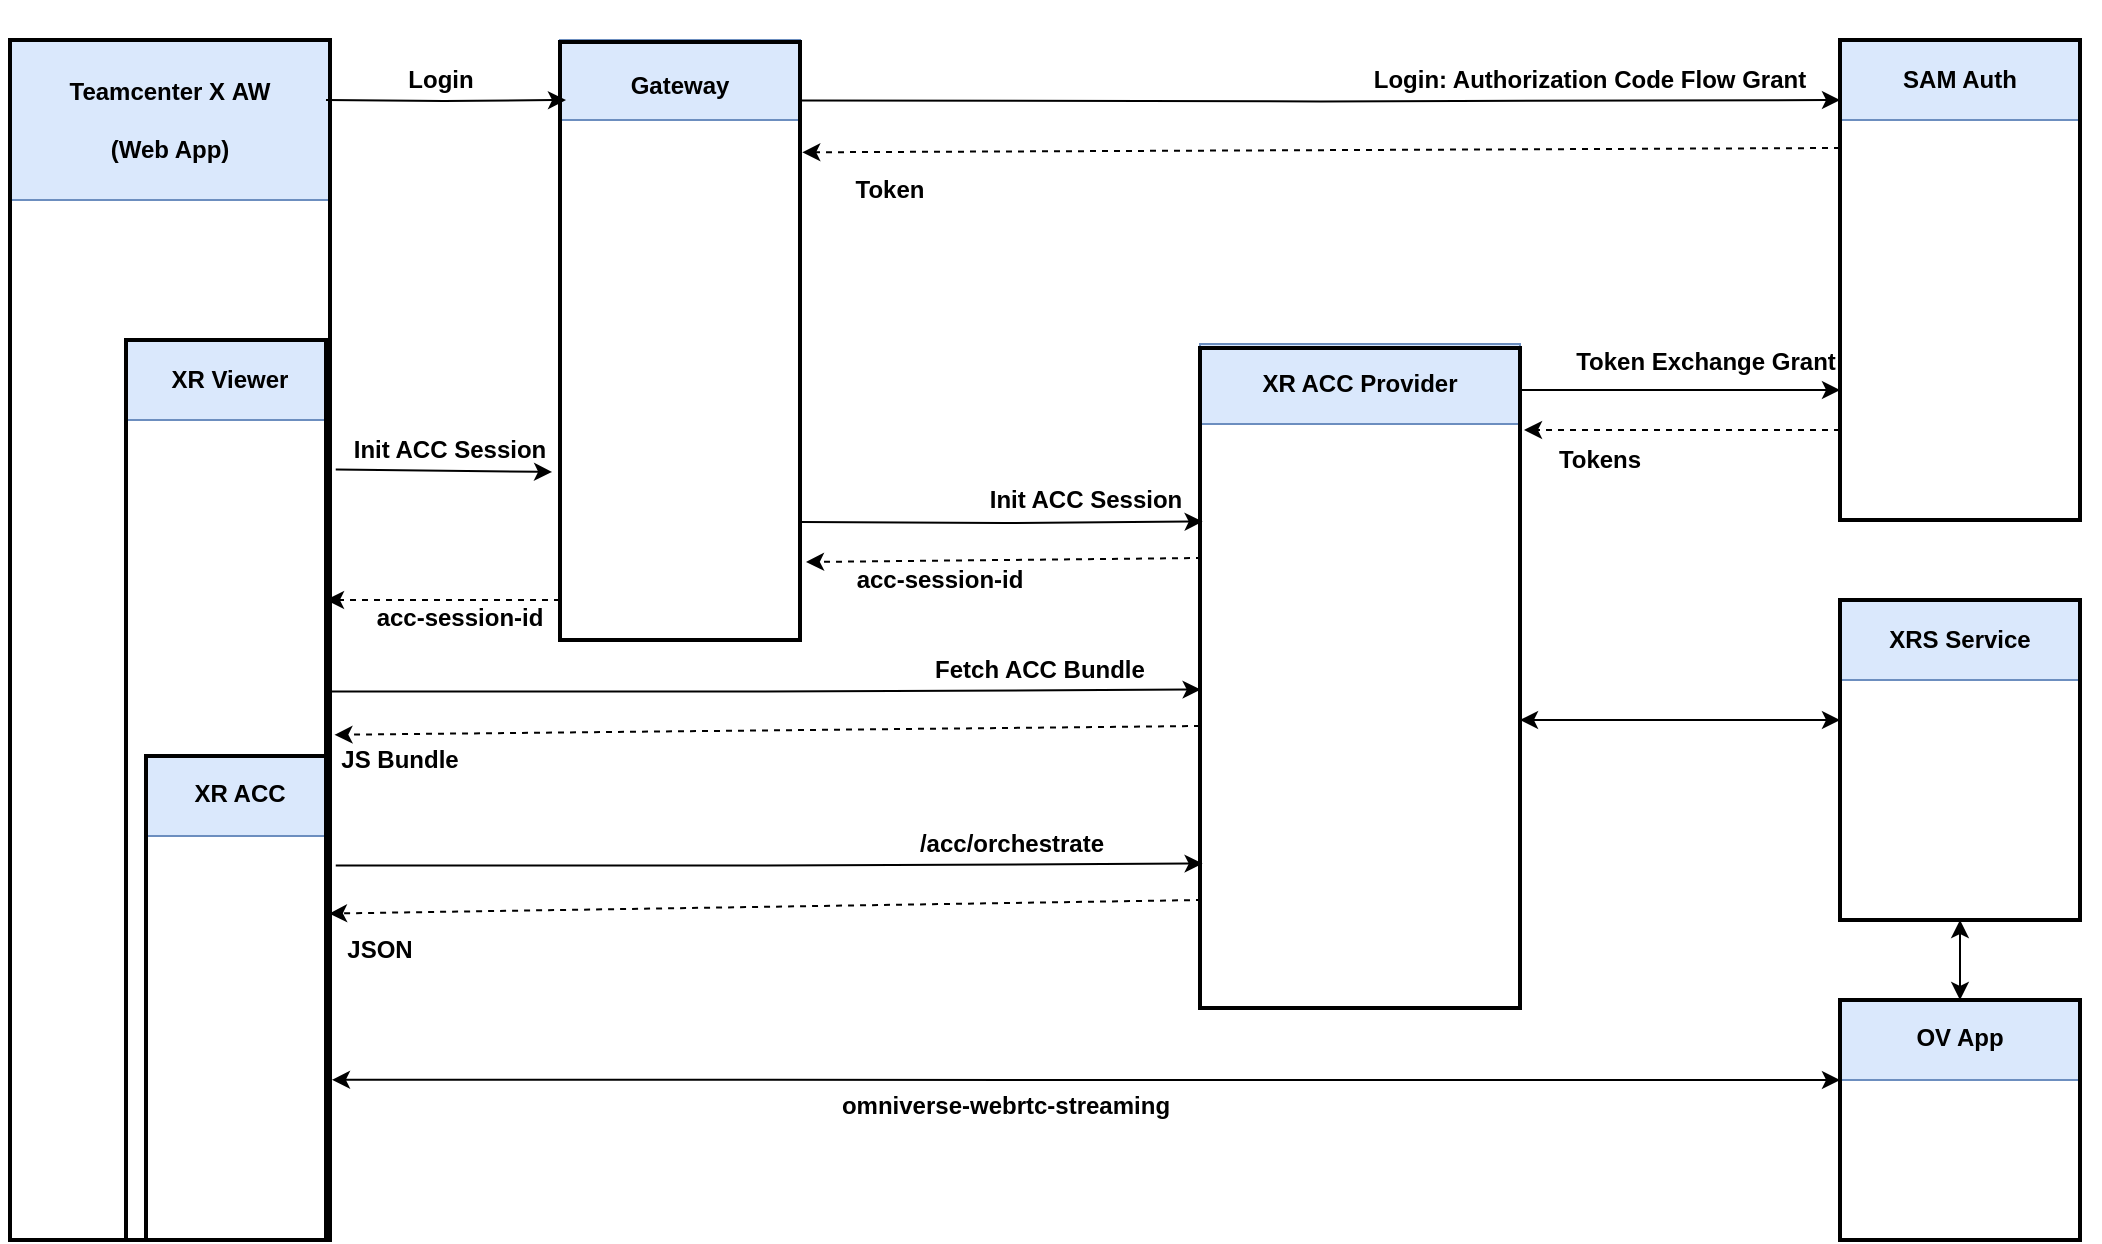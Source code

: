<mxfile version="24.8.3" pages="2">
  <diagram name="Page-1" id="KEtBftdumcoz59UXeyc4">
    <mxGraphModel dx="1972" dy="723" grid="0" gridSize="10" guides="1" tooltips="1" connect="1" arrows="1" fold="1" page="0" pageScale="1" pageWidth="850" pageHeight="1100" math="0" shadow="0">
      <root>
        <mxCell id="0" />
        <mxCell id="1" parent="0" />
        <mxCell id="wzudloVcCiuj6IrgVFKm-1" value="" style="group" vertex="1" connectable="0" parent="1">
          <mxGeometry x="240" y="260" width="120" height="600" as="geometry" />
        </mxCell>
        <mxCell id="wzudloVcCiuj6IrgVFKm-2" value="" style="rounded=0;whiteSpace=wrap;html=1;strokeColor=#6c8ebf;fillColor=#dae8fc;" vertex="1" parent="wzudloVcCiuj6IrgVFKm-1">
          <mxGeometry y="20" width="120" height="40" as="geometry" />
        </mxCell>
        <mxCell id="wzudloVcCiuj6IrgVFKm-3" value="" style="rounded=0;whiteSpace=wrap;html=1;fillColor=none;strokeWidth=2;" vertex="1" parent="wzudloVcCiuj6IrgVFKm-1">
          <mxGeometry y="21" width="120" height="299" as="geometry" />
        </mxCell>
        <mxCell id="wzudloVcCiuj6IrgVFKm-4" value="&lt;b&gt;Gateway&lt;/b&gt;" style="text;html=1;align=center;verticalAlign=middle;whiteSpace=wrap;rounded=0;" vertex="1" parent="wzudloVcCiuj6IrgVFKm-1">
          <mxGeometry x="30" y="34.5" width="60" height="17.5" as="geometry" />
        </mxCell>
        <mxCell id="wzudloVcCiuj6IrgVFKm-12" value="&lt;b&gt;acc-session-id&lt;/b&gt;" style="text;html=1;align=center;verticalAlign=middle;whiteSpace=wrap;rounded=0;" vertex="1" parent="wzudloVcCiuj6IrgVFKm-1">
          <mxGeometry x="-105" y="294" width="110" height="30" as="geometry" />
        </mxCell>
        <mxCell id="wzudloVcCiuj6IrgVFKm-14" value="" style="endArrow=classic;html=1;rounded=0;entryX=1.013;entryY=0.084;entryDx=0;entryDy=0;entryPerimeter=0;dashed=1;" edge="1" parent="wzudloVcCiuj6IrgVFKm-1">
          <mxGeometry width="50" height="50" relative="1" as="geometry">
            <mxPoint y="300" as="sourcePoint" />
            <mxPoint x="-117" y="300" as="targetPoint" />
          </mxGeometry>
        </mxCell>
        <mxCell id="ivdqDtTuWTQu9ybZsBom-7" value="" style="rounded=0;whiteSpace=wrap;html=1;strokeColor=#6c8ebf;fillColor=#dae8fc;" vertex="1" parent="1">
          <mxGeometry x="-35" y="280" width="160" height="80" as="geometry" />
        </mxCell>
        <mxCell id="ivdqDtTuWTQu9ybZsBom-44" value="" style="rounded=0;whiteSpace=wrap;html=1;strokeColor=#6c8ebf;fillColor=#dae8fc;movable=1;resizable=1;rotatable=1;deletable=1;editable=1;locked=0;connectable=1;" vertex="1" parent="1">
          <mxGeometry x="23" y="430" width="100" height="40" as="geometry" />
        </mxCell>
        <mxCell id="ivdqDtTuWTQu9ybZsBom-45" value="" style="rounded=0;whiteSpace=wrap;html=1;fillColor=none;strokeWidth=2;movable=1;resizable=1;rotatable=1;deletable=1;editable=1;locked=0;connectable=1;" vertex="1" parent="1">
          <mxGeometry x="23" y="430" width="100" height="450" as="geometry" />
        </mxCell>
        <mxCell id="ivdqDtTuWTQu9ybZsBom-2" value="" style="rounded=0;whiteSpace=wrap;html=1;fillColor=none;strokeWidth=2;" vertex="1" parent="1">
          <mxGeometry x="-35" y="280" width="160" height="600" as="geometry" />
        </mxCell>
        <mxCell id="ivdqDtTuWTQu9ybZsBom-72" value="" style="rounded=0;whiteSpace=wrap;html=1;strokeColor=#6c8ebf;fillColor=#dae8fc;" vertex="1" parent="1">
          <mxGeometry x="33" y="638" width="90" height="40" as="geometry" />
        </mxCell>
        <mxCell id="ivdqDtTuWTQu9ybZsBom-17" value="" style="rounded=0;whiteSpace=wrap;html=1;strokeColor=#6c8ebf;fillColor=#dae8fc;" vertex="1" parent="1">
          <mxGeometry x="880" y="560" width="120" height="40" as="geometry" />
        </mxCell>
        <mxCell id="ivdqDtTuWTQu9ybZsBom-15" value="" style="rounded=0;whiteSpace=wrap;html=1;strokeColor=#6c8ebf;fillColor=#dae8fc;" vertex="1" parent="1">
          <mxGeometry x="560" y="432" width="160" height="40" as="geometry" />
        </mxCell>
        <mxCell id="ivdqDtTuWTQu9ybZsBom-5" value="" style="rounded=0;whiteSpace=wrap;html=1;fillColor=none;strokeWidth=2;" vertex="1" parent="1">
          <mxGeometry x="880" y="560" width="120" height="160" as="geometry" />
        </mxCell>
        <mxCell id="ivdqDtTuWTQu9ybZsBom-13" value="" style="group" vertex="1" connectable="0" parent="1">
          <mxGeometry x="880" y="280" width="120" height="240" as="geometry" />
        </mxCell>
        <mxCell id="ivdqDtTuWTQu9ybZsBom-16" value="" style="rounded=0;whiteSpace=wrap;html=1;strokeColor=#6c8ebf;fillColor=#dae8fc;" vertex="1" parent="ivdqDtTuWTQu9ybZsBom-13">
          <mxGeometry width="120" height="40" as="geometry" />
        </mxCell>
        <mxCell id="ivdqDtTuWTQu9ybZsBom-4" value="" style="rounded=0;whiteSpace=wrap;html=1;fillColor=none;strokeWidth=2;" vertex="1" parent="ivdqDtTuWTQu9ybZsBom-13">
          <mxGeometry width="120" height="240" as="geometry" />
        </mxCell>
        <mxCell id="ivdqDtTuWTQu9ybZsBom-14" value="&lt;b&gt;SAM Auth&lt;/b&gt;" style="text;html=1;align=center;verticalAlign=middle;whiteSpace=wrap;rounded=0;" vertex="1" parent="ivdqDtTuWTQu9ybZsBom-13">
          <mxGeometry x="30" y="5" width="60" height="30" as="geometry" />
        </mxCell>
        <mxCell id="ivdqDtTuWTQu9ybZsBom-48" style="edgeStyle=orthogonalEdgeStyle;rounded=0;orthogonalLoop=1;jettySize=auto;html=1;exitX=1;exitY=0.75;exitDx=0;exitDy=0;" edge="1" parent="ivdqDtTuWTQu9ybZsBom-13">
          <mxGeometry relative="1" as="geometry">
            <mxPoint x="-160" y="175" as="sourcePoint" />
            <mxPoint y="175" as="targetPoint" />
          </mxGeometry>
        </mxCell>
        <mxCell id="ivdqDtTuWTQu9ybZsBom-49" value="" style="endArrow=classic;html=1;rounded=0;entryX=1.013;entryY=0.084;entryDx=0;entryDy=0;entryPerimeter=0;dashed=1;" edge="1" parent="ivdqDtTuWTQu9ybZsBom-13">
          <mxGeometry width="50" height="50" relative="1" as="geometry">
            <mxPoint y="195" as="sourcePoint" />
            <mxPoint x="-158" y="195" as="targetPoint" />
          </mxGeometry>
        </mxCell>
        <mxCell id="ivdqDtTuWTQu9ybZsBom-51" value="&lt;b&gt;Tokens&lt;/b&gt;" style="text;html=1;align=center;verticalAlign=middle;whiteSpace=wrap;rounded=0;" vertex="1" parent="ivdqDtTuWTQu9ybZsBom-13">
          <mxGeometry x="-170" y="195" width="100" height="30" as="geometry" />
        </mxCell>
        <mxCell id="ivdqDtTuWTQu9ybZsBom-19" value="" style="endArrow=classic;html=1;rounded=0;exitX=0.008;exitY=0.201;exitDx=0;exitDy=0;exitPerimeter=0;entryX=1.013;entryY=0.084;entryDx=0;entryDy=0;entryPerimeter=0;dashed=1;" edge="1" parent="1">
          <mxGeometry width="50" height="50" relative="1" as="geometry">
            <mxPoint x="880" y="334" as="sourcePoint" />
            <mxPoint x="361.12" y="336.16" as="targetPoint" />
          </mxGeometry>
        </mxCell>
        <mxCell id="ivdqDtTuWTQu9ybZsBom-21" value="&lt;b&gt;Login: Authorization Code Flow Grant&lt;/b&gt;" style="text;html=1;align=center;verticalAlign=middle;whiteSpace=wrap;rounded=0;" vertex="1" parent="1">
          <mxGeometry x="620" y="285" width="270" height="30" as="geometry" />
        </mxCell>
        <mxCell id="ivdqDtTuWTQu9ybZsBom-22" value="&lt;b&gt;Token&lt;/b&gt;" style="text;html=1;align=center;verticalAlign=middle;whiteSpace=wrap;rounded=0;" vertex="1" parent="1">
          <mxGeometry x="375" y="340" width="60" height="30" as="geometry" />
        </mxCell>
        <mxCell id="ivdqDtTuWTQu9ybZsBom-23" value="&lt;b&gt;XR ACC Provider&lt;/b&gt;" style="text;html=1;align=center;verticalAlign=middle;whiteSpace=wrap;rounded=0;" vertex="1" parent="1">
          <mxGeometry x="570" y="437" width="140" height="30" as="geometry" />
        </mxCell>
        <mxCell id="ivdqDtTuWTQu9ybZsBom-26" value="&lt;b&gt;Init ACC Session&lt;/b&gt;" style="text;html=1;align=center;verticalAlign=middle;whiteSpace=wrap;rounded=0;" vertex="1" parent="1">
          <mxGeometry x="398" y="495" width="210" height="30" as="geometry" />
        </mxCell>
        <mxCell id="ivdqDtTuWTQu9ybZsBom-27" value="&lt;b&gt;acc-session-id&lt;/b&gt;" style="text;html=1;align=center;verticalAlign=middle;whiteSpace=wrap;rounded=0;" vertex="1" parent="1">
          <mxGeometry x="375" y="535" width="110" height="30" as="geometry" />
        </mxCell>
        <mxCell id="ivdqDtTuWTQu9ybZsBom-28" style="edgeStyle=orthogonalEdgeStyle;rounded=0;orthogonalLoop=1;jettySize=auto;html=1;exitX=1.001;exitY=0.543;exitDx=0;exitDy=0;entryX=0.002;entryY=0.329;entryDx=0;entryDy=0;entryPerimeter=0;exitPerimeter=0;" edge="1" parent="1" source="ivdqDtTuWTQu9ybZsBom-2">
          <mxGeometry relative="1" as="geometry">
            <mxPoint x="360" y="605" as="sourcePoint" />
            <mxPoint x="560.32" y="604.76" as="targetPoint" />
          </mxGeometry>
        </mxCell>
        <mxCell id="ivdqDtTuWTQu9ybZsBom-29" value="" style="endArrow=classic;html=1;rounded=0;entryX=1.014;entryY=0.579;entryDx=0;entryDy=0;entryPerimeter=0;dashed=1;" edge="1" parent="1" target="ivdqDtTuWTQu9ybZsBom-2">
          <mxGeometry width="50" height="50" relative="1" as="geometry">
            <mxPoint x="560" y="623" as="sourcePoint" />
            <mxPoint x="362" y="625" as="targetPoint" />
          </mxGeometry>
        </mxCell>
        <mxCell id="ivdqDtTuWTQu9ybZsBom-30" value="&lt;b&gt;Fetch ACC Bundle&lt;/b&gt;" style="text;html=1;align=center;verticalAlign=middle;whiteSpace=wrap;rounded=0;" vertex="1" parent="1">
          <mxGeometry x="390" y="580" width="180" height="30" as="geometry" />
        </mxCell>
        <mxCell id="ivdqDtTuWTQu9ybZsBom-31" value="&lt;b&gt;JS Bundle&lt;/b&gt;" style="text;html=1;align=center;verticalAlign=middle;whiteSpace=wrap;rounded=0;" vertex="1" parent="1">
          <mxGeometry x="110" y="625" width="100" height="30" as="geometry" />
        </mxCell>
        <mxCell id="ivdqDtTuWTQu9ybZsBom-34" style="edgeStyle=orthogonalEdgeStyle;rounded=0;orthogonalLoop=1;jettySize=auto;html=1;exitX=1;exitY=0.75;exitDx=0;exitDy=0;entryX=0.002;entryY=0.329;entryDx=0;entryDy=0;entryPerimeter=0;" edge="1" parent="1">
          <mxGeometry relative="1" as="geometry">
            <mxPoint x="361" y="521" as="sourcePoint" />
            <mxPoint x="561.32" y="520.76" as="targetPoint" />
          </mxGeometry>
        </mxCell>
        <mxCell id="ivdqDtTuWTQu9ybZsBom-35" value="" style="endArrow=classic;html=1;rounded=0;entryX=1.013;entryY=0.084;entryDx=0;entryDy=0;entryPerimeter=0;dashed=1;" edge="1" parent="1">
          <mxGeometry width="50" height="50" relative="1" as="geometry">
            <mxPoint x="561" y="539" as="sourcePoint" />
            <mxPoint x="363" y="541" as="targetPoint" />
          </mxGeometry>
        </mxCell>
        <mxCell id="ivdqDtTuWTQu9ybZsBom-42" style="edgeStyle=orthogonalEdgeStyle;rounded=0;orthogonalLoop=1;jettySize=auto;html=1;exitX=1;exitY=0.75;exitDx=0;exitDy=0;" edge="1" parent="1">
          <mxGeometry relative="1" as="geometry">
            <mxPoint x="360" y="310.24" as="sourcePoint" />
            <mxPoint x="880" y="310" as="targetPoint" />
          </mxGeometry>
        </mxCell>
        <mxCell id="ivdqDtTuWTQu9ybZsBom-43" value="&lt;b&gt;XRS Service&lt;/b&gt;" style="text;html=1;align=center;verticalAlign=middle;whiteSpace=wrap;rounded=0;" vertex="1" parent="1">
          <mxGeometry x="870" y="565" width="140" height="30" as="geometry" />
        </mxCell>
        <mxCell id="ivdqDtTuWTQu9ybZsBom-46" value="&lt;b&gt;XR Viewer&lt;/b&gt;" style="text;html=1;align=center;verticalAlign=middle;whiteSpace=wrap;rounded=0;movable=1;resizable=1;rotatable=1;deletable=1;editable=1;locked=0;connectable=1;" vertex="1" parent="1">
          <mxGeometry x="40.5" y="435" width="67.5" height="30" as="geometry" />
        </mxCell>
        <mxCell id="ivdqDtTuWTQu9ybZsBom-12" value="&lt;b&gt;Teamcenter X&amp;nbsp;&lt;/b&gt;&lt;b&gt;AW&lt;/b&gt;&lt;div&gt;&lt;b&gt;&lt;br&gt;&lt;/b&gt;&lt;/div&gt;&lt;div&gt;&lt;b&gt;(&lt;/b&gt;&lt;b style=&quot;background-color: initial;&quot;&gt;Web App&lt;/b&gt;&lt;b style=&quot;background-color: initial;&quot;&gt;)&lt;/b&gt;&lt;/div&gt;" style="text;html=1;align=center;verticalAlign=middle;whiteSpace=wrap;rounded=0;" vertex="1" parent="1">
          <mxGeometry x="-40" y="292.5" width="170" height="55" as="geometry" />
        </mxCell>
        <mxCell id="ivdqDtTuWTQu9ybZsBom-3" value="" style="rounded=0;whiteSpace=wrap;html=1;fillColor=none;strokeWidth=2;" vertex="1" parent="1">
          <mxGeometry x="560" y="434" width="160" height="330" as="geometry" />
        </mxCell>
        <mxCell id="ivdqDtTuWTQu9ybZsBom-50" value="&lt;b&gt;Token Exchange Grant&lt;/b&gt;" style="text;html=1;align=center;verticalAlign=middle;whiteSpace=wrap;rounded=0;" vertex="1" parent="1">
          <mxGeometry x="743" y="426" width="140" height="30" as="geometry" />
        </mxCell>
        <mxCell id="ivdqDtTuWTQu9ybZsBom-53" value="" style="rounded=0;whiteSpace=wrap;html=1;strokeColor=#6c8ebf;fillColor=#dae8fc;" vertex="1" parent="1">
          <mxGeometry x="880" y="760" width="120" height="40" as="geometry" />
        </mxCell>
        <mxCell id="ivdqDtTuWTQu9ybZsBom-54" value="" style="rounded=0;whiteSpace=wrap;html=1;fillColor=none;strokeWidth=2;" vertex="1" parent="1">
          <mxGeometry x="880" y="760" width="120" height="120" as="geometry" />
        </mxCell>
        <mxCell id="ivdqDtTuWTQu9ybZsBom-55" value="&lt;b&gt;OV App&lt;/b&gt;" style="text;html=1;align=center;verticalAlign=middle;whiteSpace=wrap;rounded=0;" vertex="1" parent="1">
          <mxGeometry x="870" y="764" width="140" height="30" as="geometry" />
        </mxCell>
        <mxCell id="ivdqDtTuWTQu9ybZsBom-68" value="" style="endArrow=classic;startArrow=classic;html=1;rounded=0;" edge="1" parent="1">
          <mxGeometry width="50" height="50" relative="1" as="geometry">
            <mxPoint x="720" y="620" as="sourcePoint" />
            <mxPoint x="880" y="620" as="targetPoint" />
          </mxGeometry>
        </mxCell>
        <mxCell id="ivdqDtTuWTQu9ybZsBom-69" value="" style="endArrow=classic;startArrow=classic;html=1;rounded=0;entryX=0.5;entryY=1;entryDx=0;entryDy=0;exitX=0.5;exitY=0;exitDx=0;exitDy=0;" edge="1" parent="1" source="ivdqDtTuWTQu9ybZsBom-54" target="ivdqDtTuWTQu9ybZsBom-5">
          <mxGeometry width="50" height="50" relative="1" as="geometry">
            <mxPoint x="730" y="630" as="sourcePoint" />
            <mxPoint x="890" y="630" as="targetPoint" />
          </mxGeometry>
        </mxCell>
        <mxCell id="ivdqDtTuWTQu9ybZsBom-70" value="" style="rounded=0;whiteSpace=wrap;html=1;fillColor=none;strokeWidth=2;" vertex="1" parent="1">
          <mxGeometry x="33" y="638" width="90" height="242" as="geometry" />
        </mxCell>
        <mxCell id="ivdqDtTuWTQu9ybZsBom-79" style="edgeStyle=orthogonalEdgeStyle;rounded=0;orthogonalLoop=1;jettySize=auto;html=1;exitX=1.018;exitY=0.688;exitDx=0;exitDy=0;entryX=0.002;entryY=0.329;entryDx=0;entryDy=0;entryPerimeter=0;exitPerimeter=0;" edge="1" parent="1" source="ivdqDtTuWTQu9ybZsBom-2">
          <mxGeometry relative="1" as="geometry">
            <mxPoint x="361" y="692" as="sourcePoint" />
            <mxPoint x="561.32" y="691.76" as="targetPoint" />
          </mxGeometry>
        </mxCell>
        <mxCell id="ivdqDtTuWTQu9ybZsBom-80" value="" style="endArrow=classic;html=1;rounded=0;entryX=0.997;entryY=0.728;entryDx=0;entryDy=0;entryPerimeter=0;dashed=1;" edge="1" parent="1" target="ivdqDtTuWTQu9ybZsBom-2">
          <mxGeometry width="50" height="50" relative="1" as="geometry">
            <mxPoint x="561" y="710" as="sourcePoint" />
            <mxPoint x="363" y="712" as="targetPoint" />
          </mxGeometry>
        </mxCell>
        <mxCell id="ivdqDtTuWTQu9ybZsBom-81" value="&lt;b&gt;/acc/orchestrate&lt;/b&gt;" style="text;html=1;align=center;verticalAlign=middle;whiteSpace=wrap;rounded=0;" vertex="1" parent="1">
          <mxGeometry x="376" y="667" width="180" height="30" as="geometry" />
        </mxCell>
        <mxCell id="ivdqDtTuWTQu9ybZsBom-82" value="&lt;b&gt;JSON&lt;/b&gt;" style="text;html=1;align=center;verticalAlign=middle;whiteSpace=wrap;rounded=0;" vertex="1" parent="1">
          <mxGeometry x="100" y="720" width="100" height="30" as="geometry" />
        </mxCell>
        <mxCell id="ivdqDtTuWTQu9ybZsBom-83" value="" style="endArrow=classic;startArrow=classic;html=1;rounded=0;exitX=1.033;exitY=0.669;exitDx=0;exitDy=0;exitPerimeter=0;" edge="1" parent="1" source="ivdqDtTuWTQu9ybZsBom-70">
          <mxGeometry width="50" height="50" relative="1" as="geometry">
            <mxPoint x="360" y="800" as="sourcePoint" />
            <mxPoint x="880" y="800" as="targetPoint" />
          </mxGeometry>
        </mxCell>
        <mxCell id="ivdqDtTuWTQu9ybZsBom-71" value="&lt;b&gt;XR ACC&lt;/b&gt;" style="text;html=1;align=center;verticalAlign=middle;whiteSpace=wrap;rounded=0;" vertex="1" parent="1">
          <mxGeometry x="30" y="630" width="100" height="53" as="geometry" />
        </mxCell>
        <mxCell id="ivdqDtTuWTQu9ybZsBom-86" value="&lt;b&gt;omniverse-webrtc-streaming&lt;/b&gt;" style="text;html=1;align=center;verticalAlign=middle;whiteSpace=wrap;rounded=0;" vertex="1" parent="1">
          <mxGeometry x="253" y="798" width="420" height="30" as="geometry" />
        </mxCell>
        <mxCell id="wzudloVcCiuj6IrgVFKm-9" style="edgeStyle=orthogonalEdgeStyle;rounded=0;orthogonalLoop=1;jettySize=auto;html=1;exitX=1;exitY=0.75;exitDx=0;exitDy=0;entryX=0.025;entryY=0.097;entryDx=0;entryDy=0;entryPerimeter=0;" edge="1" parent="1" target="wzudloVcCiuj6IrgVFKm-3">
          <mxGeometry relative="1" as="geometry">
            <mxPoint x="123" y="310" as="sourcePoint" />
            <mxPoint x="230" y="310" as="targetPoint" />
          </mxGeometry>
        </mxCell>
        <mxCell id="wzudloVcCiuj6IrgVFKm-10" value="&lt;b&gt;Login&lt;/b&gt;" style="text;html=1;align=center;verticalAlign=middle;resizable=0;points=[];autosize=1;strokeColor=none;fillColor=none;" vertex="1" parent="1">
          <mxGeometry x="150" y="285" width="60" height="30" as="geometry" />
        </mxCell>
        <mxCell id="wzudloVcCiuj6IrgVFKm-11" value="&lt;b&gt;Init ACC Session&lt;/b&gt;" style="text;html=1;align=center;verticalAlign=middle;whiteSpace=wrap;rounded=0;" vertex="1" parent="1">
          <mxGeometry x="130" y="470" width="110" height="30" as="geometry" />
        </mxCell>
        <mxCell id="wzudloVcCiuj6IrgVFKm-16" value="" style="endArrow=classic;html=1;rounded=0;exitX=1.018;exitY=0.358;exitDx=0;exitDy=0;exitPerimeter=0;entryX=-0.033;entryY=0.719;entryDx=0;entryDy=0;entryPerimeter=0;" edge="1" parent="1" source="ivdqDtTuWTQu9ybZsBom-2" target="wzudloVcCiuj6IrgVFKm-3">
          <mxGeometry width="50" height="50" relative="1" as="geometry">
            <mxPoint x="330" y="590" as="sourcePoint" />
            <mxPoint x="380" y="540" as="targetPoint" />
          </mxGeometry>
        </mxCell>
      </root>
    </mxGraphModel>
  </diagram>
  <diagram id="wihr1STHoBBnjM8HW1Tw" name="Page-2">
    <mxGraphModel dx="1572" dy="723" grid="1" gridSize="10" guides="1" tooltips="1" connect="1" arrows="1" fold="1" page="1" pageScale="1" pageWidth="850" pageHeight="1100" math="0" shadow="0">
      <root>
        <mxCell id="0" />
        <mxCell id="1" parent="0" />
        <mxCell id="Tm7vxvQAEOXQAW3O7N0W-1" value="" style="rounded=0;whiteSpace=wrap;html=1;strokeColor=#6c8ebf;fillColor=#dae8fc;" vertex="1" parent="1">
          <mxGeometry x="200" y="280" width="160" height="80" as="geometry" />
        </mxCell>
        <mxCell id="Tm7vxvQAEOXQAW3O7N0W-4" value="" style="rounded=0;whiteSpace=wrap;html=1;fillColor=none;strokeWidth=2;" vertex="1" parent="1">
          <mxGeometry x="200" y="280" width="160" height="600" as="geometry" />
        </mxCell>
        <mxCell id="Tm7vxvQAEOXQAW3O7N0W-9" value="" style="group" vertex="1" connectable="0" parent="1">
          <mxGeometry x="919" y="280" width="183" height="601" as="geometry" />
        </mxCell>
        <mxCell id="Tm7vxvQAEOXQAW3O7N0W-10" value="" style="rounded=0;whiteSpace=wrap;html=1;strokeColor=#6c8ebf;fillColor=#dae8fc;" vertex="1" parent="Tm7vxvQAEOXQAW3O7N0W-9">
          <mxGeometry width="120" height="40" as="geometry" />
        </mxCell>
        <mxCell id="Tm7vxvQAEOXQAW3O7N0W-11" value="" style="rounded=0;whiteSpace=wrap;html=1;fillColor=none;strokeWidth=2;" vertex="1" parent="Tm7vxvQAEOXQAW3O7N0W-9">
          <mxGeometry width="120" height="240" as="geometry" />
        </mxCell>
        <mxCell id="Tm7vxvQAEOXQAW3O7N0W-12" value="&lt;b&gt;SAM Auth&lt;/b&gt;" style="text;html=1;align=center;verticalAlign=middle;whiteSpace=wrap;rounded=0;" vertex="1" parent="Tm7vxvQAEOXQAW3O7N0W-9">
          <mxGeometry x="30" y="5" width="60" height="30" as="geometry" />
        </mxCell>
        <mxCell id="Tm7vxvQAEOXQAW3O7N0W-53" value="" style="group;rotation=-90;" vertex="1" connectable="0" parent="Tm7vxvQAEOXQAW3O7N0W-9">
          <mxGeometry x="-13" y="300" width="170" height="50" as="geometry" />
        </mxCell>
        <mxCell id="Tm7vxvQAEOXQAW3O7N0W-13" style="edgeStyle=orthogonalEdgeStyle;rounded=0;orthogonalLoop=1;jettySize=auto;html=1;exitX=1;exitY=0.75;exitDx=0;exitDy=0;" edge="1" parent="Tm7vxvQAEOXQAW3O7N0W-53">
          <mxGeometry relative="1" as="geometry">
            <mxPoint x="60" y="100" as="sourcePoint" />
            <mxPoint x="60" y="-60" as="targetPoint" />
          </mxGeometry>
        </mxCell>
        <mxCell id="Tm7vxvQAEOXQAW3O7N0W-14" value="" style="endArrow=classic;html=1;rounded=0;entryX=1.013;entryY=0.084;entryDx=0;entryDy=0;entryPerimeter=0;dashed=1;" edge="1" parent="Tm7vxvQAEOXQAW3O7N0W-53">
          <mxGeometry width="50" height="50" relative="1" as="geometry">
            <mxPoint x="80" y="-60" as="sourcePoint" />
            <mxPoint x="80" y="98" as="targetPoint" />
          </mxGeometry>
        </mxCell>
        <mxCell id="Tm7vxvQAEOXQAW3O7N0W-15" value="&lt;b&gt;Tokens&lt;/b&gt;" style="text;html=1;align=center;verticalAlign=middle;whiteSpace=wrap;rounded=0;container=0;rotation=-90;" vertex="1" parent="Tm7vxvQAEOXQAW3O7N0W-53">
          <mxGeometry x="45" width="100" height="30" as="geometry" />
        </mxCell>
        <mxCell id="Tm7vxvQAEOXQAW3O7N0W-33" value="&lt;b&gt;Token Exchange Grant&lt;/b&gt;" style="text;html=1;align=center;verticalAlign=middle;whiteSpace=wrap;rounded=0;container=0;rotation=-90;" vertex="1" parent="Tm7vxvQAEOXQAW3O7N0W-9">
          <mxGeometry x="-38" y="309" width="140" height="30" as="geometry" />
        </mxCell>
        <mxCell id="Tm7vxvQAEOXQAW3O7N0W-6" value="" style="rounded=0;whiteSpace=wrap;html=1;strokeColor=#6c8ebf;fillColor=#dae8fc;" vertex="1" parent="Tm7vxvQAEOXQAW3O7N0W-9">
          <mxGeometry y="401" width="120" height="40" as="geometry" />
        </mxCell>
        <mxCell id="Tm7vxvQAEOXQAW3O7N0W-8" value="" style="rounded=0;whiteSpace=wrap;html=1;fillColor=none;strokeWidth=2;" vertex="1" parent="Tm7vxvQAEOXQAW3O7N0W-9">
          <mxGeometry y="401" width="120" height="199" as="geometry" />
        </mxCell>
        <mxCell id="Tm7vxvQAEOXQAW3O7N0W-29" value="&lt;b&gt;XRS Service&lt;/b&gt;" style="text;html=1;align=center;verticalAlign=middle;whiteSpace=wrap;rounded=0;" vertex="1" parent="Tm7vxvQAEOXQAW3O7N0W-9">
          <mxGeometry x="-10" y="406" width="140" height="30" as="geometry" />
        </mxCell>
        <mxCell id="Tm7vxvQAEOXQAW3O7N0W-16" value="" style="endArrow=classic;html=1;rounded=0;entryX=1.013;entryY=0.109;entryDx=0;entryDy=0;entryPerimeter=0;dashed=1;exitX=-0.001;exitY=0.276;exitDx=0;exitDy=0;exitPerimeter=0;" edge="1" parent="1" source="Tm7vxvQAEOXQAW3O7N0W-11" target="8OCMm_UDEptNnFO00teV-3">
          <mxGeometry width="50" height="50" relative="1" as="geometry">
            <mxPoint x="760" y="336" as="sourcePoint" />
            <mxPoint x="361.12" y="336.16" as="targetPoint" />
          </mxGeometry>
        </mxCell>
        <mxCell id="Tm7vxvQAEOXQAW3O7N0W-17" value="&lt;b&gt;Login: Authorization Code Flow Grant&lt;/b&gt;" style="text;html=1;align=center;verticalAlign=middle;whiteSpace=wrap;rounded=0;" vertex="1" parent="1">
          <mxGeometry x="658" y="285" width="270" height="30" as="geometry" />
        </mxCell>
        <mxCell id="Tm7vxvQAEOXQAW3O7N0W-18" value="&lt;b&gt;Token&lt;/b&gt;" style="text;html=1;align=center;verticalAlign=middle;whiteSpace=wrap;rounded=0;" vertex="1" parent="1">
          <mxGeometry x="560" y="330" width="59" height="40" as="geometry" />
        </mxCell>
        <mxCell id="Tm7vxvQAEOXQAW3O7N0W-28" style="edgeStyle=orthogonalEdgeStyle;rounded=0;orthogonalLoop=1;jettySize=auto;html=1;entryX=0.97;entryY=0.833;entryDx=0;entryDy=0;entryPerimeter=0;" edge="1" parent="1" target="Tm7vxvQAEOXQAW3O7N0W-17">
          <mxGeometry relative="1" as="geometry">
            <mxPoint x="560" y="310" as="sourcePoint" />
            <mxPoint x="760" y="310" as="targetPoint" />
          </mxGeometry>
        </mxCell>
        <mxCell id="Tm7vxvQAEOXQAW3O7N0W-31" value="&lt;b&gt;Teamcenter X&amp;nbsp;&lt;/b&gt;&lt;b&gt;AW Client&lt;/b&gt;&lt;div&gt;&lt;b&gt;&lt;br&gt;&lt;/b&gt;&lt;/div&gt;&lt;div&gt;&lt;b&gt;(&lt;/b&gt;&lt;b style=&quot;background-color: initial;&quot;&gt;Web App&lt;/b&gt;&lt;b style=&quot;background-color: initial;&quot;&gt;)&lt;/b&gt;&lt;/div&gt;" style="text;html=1;align=center;verticalAlign=middle;whiteSpace=wrap;rounded=0;" vertex="1" parent="1">
          <mxGeometry x="195" y="292.5" width="170" height="55" as="geometry" />
        </mxCell>
        <mxCell id="Tm7vxvQAEOXQAW3O7N0W-54" value="" style="rounded=0;whiteSpace=wrap;html=1;strokeColor=#6c8ebf;fillColor=#dae8fc;" vertex="1" parent="1">
          <mxGeometry x="636" y="600" width="160" height="40" as="geometry" />
        </mxCell>
        <mxCell id="Tm7vxvQAEOXQAW3O7N0W-55" value="" style="rounded=0;whiteSpace=wrap;html=1;fillColor=none;strokeWidth=2;" vertex="1" parent="1">
          <mxGeometry x="636" y="600" width="160" height="280" as="geometry" />
        </mxCell>
        <mxCell id="Tm7vxvQAEOXQAW3O7N0W-56" value="&lt;b&gt;Vis Server&lt;/b&gt;" style="text;html=1;align=center;verticalAlign=middle;whiteSpace=wrap;rounded=0;" vertex="1" parent="1">
          <mxGeometry x="641" y="605" width="150" height="30" as="geometry" />
        </mxCell>
        <mxCell id="Tm7vxvQAEOXQAW3O7N0W-57" value="" style="endArrow=classic;html=1;rounded=0;entryX=1.013;entryY=0.084;entryDx=0;entryDy=0;entryPerimeter=0;dashed=1;" edge="1" parent="1">
          <mxGeometry width="50" height="50" relative="1" as="geometry">
            <mxPoint x="477.44" y="840" as="sourcePoint" />
            <mxPoint x="358.56" y="840.16" as="targetPoint" />
          </mxGeometry>
        </mxCell>
        <mxCell id="Tm7vxvQAEOXQAW3O7N0W-58" value="&lt;b&gt;Response&lt;/b&gt;" style="text;html=1;align=center;verticalAlign=middle;whiteSpace=wrap;rounded=0;" vertex="1" parent="1">
          <mxGeometry x="365" y="840" width="60" height="30" as="geometry" />
        </mxCell>
        <mxCell id="Tm7vxvQAEOXQAW3O7N0W-59" style="edgeStyle=orthogonalEdgeStyle;rounded=0;orthogonalLoop=1;jettySize=auto;html=1;exitX=1;exitY=0.75;exitDx=0;exitDy=0;" edge="1" parent="1">
          <mxGeometry relative="1" as="geometry">
            <mxPoint x="360" y="720.24" as="sourcePoint" />
            <mxPoint x="480" y="720" as="targetPoint" />
          </mxGeometry>
        </mxCell>
        <mxCell id="Tm7vxvQAEOXQAW3O7N0W-60" value="&lt;b&gt;EMM Request &lt;br&gt;&lt;br&gt;(Share to XR)&lt;/b&gt;" style="text;html=1;align=center;verticalAlign=middle;resizable=0;points=[];autosize=1;strokeColor=none;fillColor=none;" vertex="1" parent="1">
          <mxGeometry x="360" y="690" width="100" height="60" as="geometry" />
        </mxCell>
        <mxCell id="Tm7vxvQAEOXQAW3O7N0W-65" value="" style="endArrow=classic;html=1;rounded=0;entryX=1.013;entryY=0.084;entryDx=0;entryDy=0;entryPerimeter=0;dashed=1;" edge="1" parent="1">
          <mxGeometry width="50" height="50" relative="1" as="geometry">
            <mxPoint x="916" y="779" as="sourcePoint" />
            <mxPoint x="797.12" y="779.16" as="targetPoint" />
          </mxGeometry>
        </mxCell>
        <mxCell id="Tm7vxvQAEOXQAW3O7N0W-66" value="&lt;b&gt;Response&lt;/b&gt;" style="text;html=1;align=center;verticalAlign=middle;whiteSpace=wrap;rounded=0;" vertex="1" parent="1">
          <mxGeometry x="801" y="783" width="60" height="30" as="geometry" />
        </mxCell>
        <mxCell id="Tm7vxvQAEOXQAW3O7N0W-67" style="edgeStyle=orthogonalEdgeStyle;rounded=0;orthogonalLoop=1;jettySize=auto;html=1;exitX=1;exitY=0.75;exitDx=0;exitDy=0;" edge="1" parent="1">
          <mxGeometry relative="1" as="geometry">
            <mxPoint x="796" y="753.24" as="sourcePoint" />
            <mxPoint x="916" y="753" as="targetPoint" />
          </mxGeometry>
        </mxCell>
        <mxCell id="Tm7vxvQAEOXQAW3O7N0W-68" value="&lt;b&gt;UploadUSD&lt;/b&gt;" style="text;html=1;align=center;verticalAlign=middle;resizable=0;points=[];autosize=1;strokeColor=none;fillColor=none;" vertex="1" parent="1">
          <mxGeometry x="791" y="725" width="90" height="30" as="geometry" />
        </mxCell>
        <mxCell id="Tm7vxvQAEOXQAW3O7N0W-69" value="" style="rounded=0;whiteSpace=wrap;html=1;strokeColor=#6c8ebf;fillColor=#dae8fc;" vertex="1" parent="1">
          <mxGeometry x="676" y="682" width="120" height="40" as="geometry" />
        </mxCell>
        <mxCell id="Tm7vxvQAEOXQAW3O7N0W-70" value="" style="rounded=0;whiteSpace=wrap;html=1;fillColor=none;strokeWidth=2;" vertex="1" parent="1">
          <mxGeometry x="676" y="682" width="120" height="199" as="geometry" />
        </mxCell>
        <mxCell id="Tm7vxvQAEOXQAW3O7N0W-71" value="&lt;b&gt;JT2USD converter&lt;/b&gt;" style="text;html=1;align=center;verticalAlign=middle;whiteSpace=wrap;rounded=0;" vertex="1" parent="1">
          <mxGeometry x="666" y="687" width="140" height="30" as="geometry" />
        </mxCell>
        <mxCell id="8OCMm_UDEptNnFO00teV-1" value="" style="group" vertex="1" connectable="0" parent="1">
          <mxGeometry x="439" y="260" width="120" height="620" as="geometry" />
        </mxCell>
        <mxCell id="8OCMm_UDEptNnFO00teV-2" value="" style="rounded=0;whiteSpace=wrap;html=1;strokeColor=#6c8ebf;fillColor=#dae8fc;" vertex="1" parent="8OCMm_UDEptNnFO00teV-1">
          <mxGeometry y="20" width="120" height="40" as="geometry" />
        </mxCell>
        <mxCell id="8OCMm_UDEptNnFO00teV-3" value="" style="rounded=0;whiteSpace=wrap;html=1;fillColor=none;strokeWidth=2;" vertex="1" parent="8OCMm_UDEptNnFO00teV-1">
          <mxGeometry y="21" width="120" height="599" as="geometry" />
        </mxCell>
        <mxCell id="8OCMm_UDEptNnFO00teV-4" value="&lt;b&gt;Gateway&lt;/b&gt;" style="text;html=1;align=center;verticalAlign=middle;whiteSpace=wrap;rounded=0;" vertex="1" parent="8OCMm_UDEptNnFO00teV-1">
          <mxGeometry x="30" y="34.5" width="60" height="17.5" as="geometry" />
        </mxCell>
        <mxCell id="8OCMm_UDEptNnFO00teV-5" value="&lt;b&gt;acc-session-id&lt;/b&gt;" style="text;html=1;align=center;verticalAlign=middle;whiteSpace=wrap;rounded=0;" vertex="1" parent="8OCMm_UDEptNnFO00teV-1">
          <mxGeometry x="-105" y="294" width="110" height="30" as="geometry" />
        </mxCell>
        <mxCell id="8OCMm_UDEptNnFO00teV-6" value="" style="endArrow=classic;html=1;rounded=0;entryX=1.013;entryY=0.084;entryDx=0;entryDy=0;entryPerimeter=0;dashed=1;" edge="1" parent="8OCMm_UDEptNnFO00teV-1">
          <mxGeometry width="50" height="50" relative="1" as="geometry">
            <mxPoint y="300" as="sourcePoint" />
            <mxPoint x="-117" y="300" as="targetPoint" />
          </mxGeometry>
        </mxCell>
        <mxCell id="8OCMm_UDEptNnFO00teV-7" style="edgeStyle=orthogonalEdgeStyle;rounded=0;orthogonalLoop=1;jettySize=auto;html=1;entryX=0.033;entryY=0.048;entryDx=0;entryDy=0;entryPerimeter=0;" edge="1" parent="1" target="8OCMm_UDEptNnFO00teV-3">
          <mxGeometry relative="1" as="geometry">
            <mxPoint x="360" y="310" as="sourcePoint" />
            <mxPoint x="429" y="310" as="targetPoint" />
          </mxGeometry>
        </mxCell>
        <mxCell id="8OCMm_UDEptNnFO00teV-8" value="&lt;b&gt;Login&lt;/b&gt;" style="text;html=1;align=center;verticalAlign=middle;resizable=0;points=[];autosize=1;strokeColor=none;fillColor=none;" vertex="1" parent="1">
          <mxGeometry x="365" y="285" width="60" height="30" as="geometry" />
        </mxCell>
      </root>
    </mxGraphModel>
  </diagram>
</mxfile>
